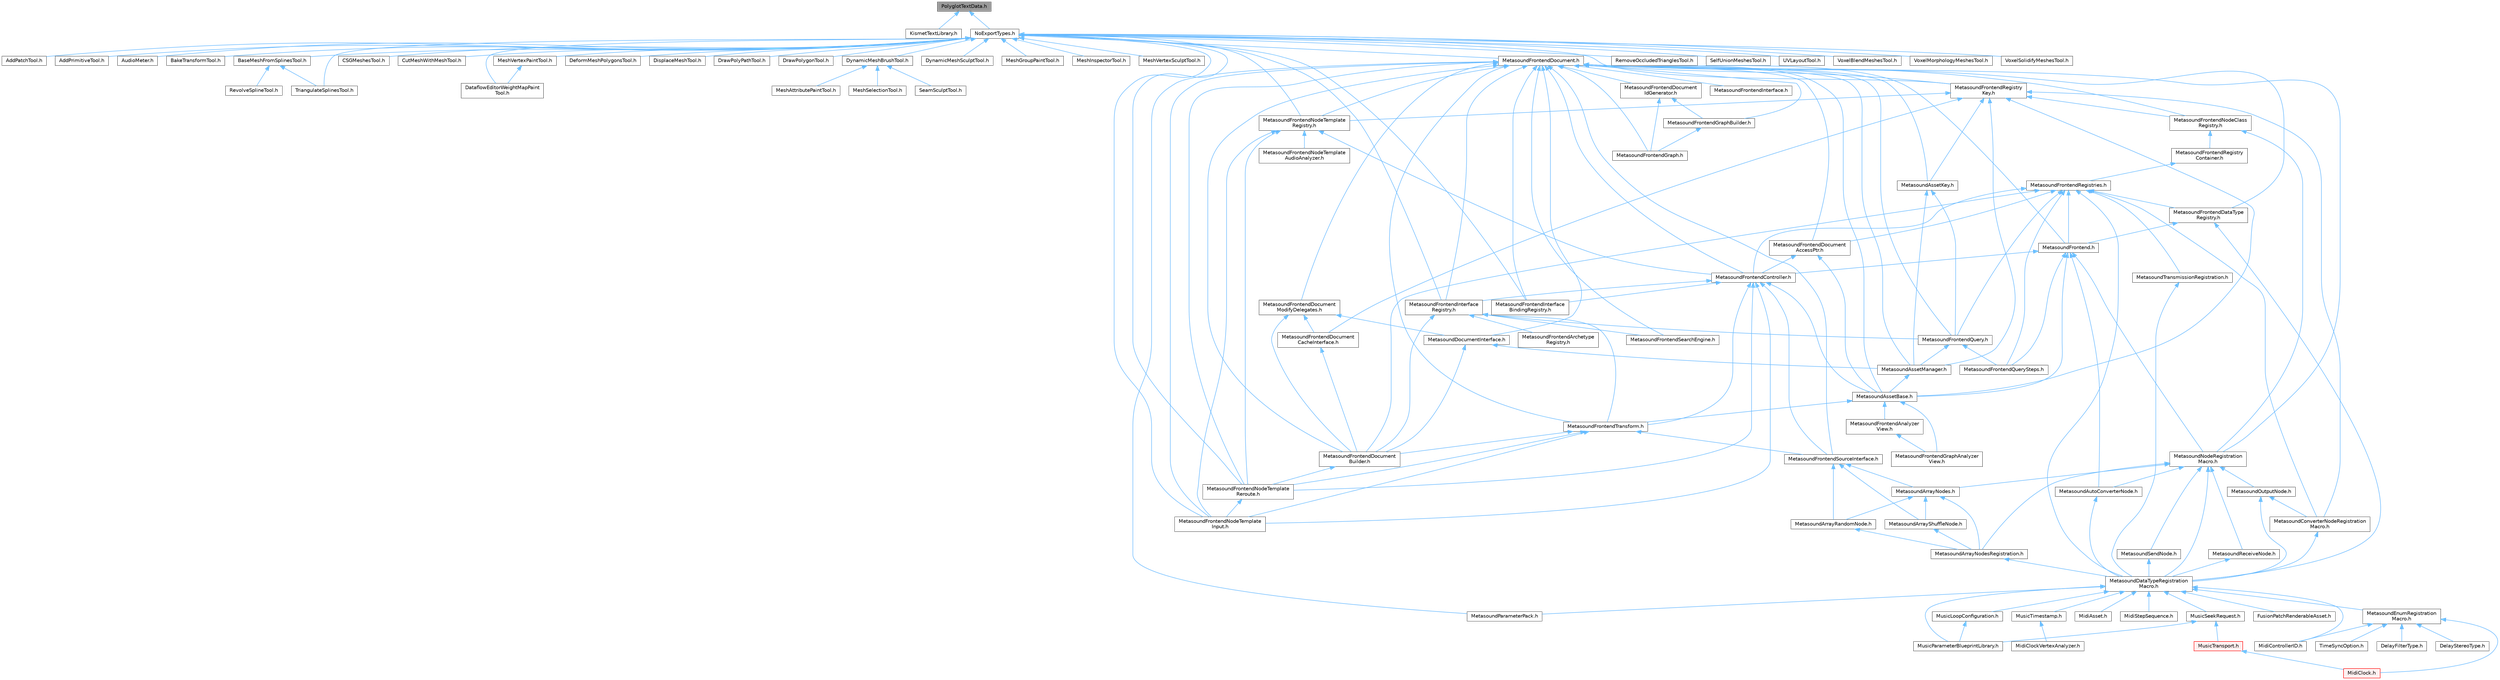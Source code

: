 digraph "PolyglotTextData.h"
{
 // INTERACTIVE_SVG=YES
 // LATEX_PDF_SIZE
  bgcolor="transparent";
  edge [fontname=Helvetica,fontsize=10,labelfontname=Helvetica,labelfontsize=10];
  node [fontname=Helvetica,fontsize=10,shape=box,height=0.2,width=0.4];
  Node1 [id="Node000001",label="PolyglotTextData.h",height=0.2,width=0.4,color="gray40", fillcolor="grey60", style="filled", fontcolor="black",tooltip=" "];
  Node1 -> Node2 [id="edge1_Node000001_Node000002",dir="back",color="steelblue1",style="solid",tooltip=" "];
  Node2 [id="Node000002",label="KismetTextLibrary.h",height=0.2,width=0.4,color="grey40", fillcolor="white", style="filled",URL="$d8/d68/KismetTextLibrary_8h.html",tooltip=" "];
  Node1 -> Node3 [id="edge2_Node000001_Node000003",dir="back",color="steelblue1",style="solid",tooltip=" "];
  Node3 [id="Node000003",label="NoExportTypes.h",height=0.2,width=0.4,color="grey40", fillcolor="white", style="filled",URL="$d3/d21/NoExportTypes_8h.html",tooltip=" "];
  Node3 -> Node4 [id="edge3_Node000003_Node000004",dir="back",color="steelblue1",style="solid",tooltip=" "];
  Node4 [id="Node000004",label="AddPatchTool.h",height=0.2,width=0.4,color="grey40", fillcolor="white", style="filled",URL="$d5/deb/AddPatchTool_8h.html",tooltip=" "];
  Node3 -> Node5 [id="edge4_Node000003_Node000005",dir="back",color="steelblue1",style="solid",tooltip=" "];
  Node5 [id="Node000005",label="AddPrimitiveTool.h",height=0.2,width=0.4,color="grey40", fillcolor="white", style="filled",URL="$d5/dbf/AddPrimitiveTool_8h.html",tooltip=" "];
  Node3 -> Node6 [id="edge5_Node000003_Node000006",dir="back",color="steelblue1",style="solid",tooltip=" "];
  Node6 [id="Node000006",label="AudioMeter.h",height=0.2,width=0.4,color="grey40", fillcolor="white", style="filled",URL="$de/db0/AudioMeter_8h.html",tooltip=" "];
  Node3 -> Node7 [id="edge6_Node000003_Node000007",dir="back",color="steelblue1",style="solid",tooltip=" "];
  Node7 [id="Node000007",label="BakeTransformTool.h",height=0.2,width=0.4,color="grey40", fillcolor="white", style="filled",URL="$dc/d39/BakeTransformTool_8h.html",tooltip=" "];
  Node3 -> Node8 [id="edge7_Node000003_Node000008",dir="back",color="steelblue1",style="solid",tooltip=" "];
  Node8 [id="Node000008",label="BaseMeshFromSplinesTool.h",height=0.2,width=0.4,color="grey40", fillcolor="white", style="filled",URL="$da/d31/BaseMeshFromSplinesTool_8h.html",tooltip=" "];
  Node8 -> Node9 [id="edge8_Node000008_Node000009",dir="back",color="steelblue1",style="solid",tooltip=" "];
  Node9 [id="Node000009",label="RevolveSplineTool.h",height=0.2,width=0.4,color="grey40", fillcolor="white", style="filled",URL="$d3/d36/RevolveSplineTool_8h.html",tooltip=" "];
  Node8 -> Node10 [id="edge9_Node000008_Node000010",dir="back",color="steelblue1",style="solid",tooltip=" "];
  Node10 [id="Node000010",label="TriangulateSplinesTool.h",height=0.2,width=0.4,color="grey40", fillcolor="white", style="filled",URL="$d9/de6/TriangulateSplinesTool_8h.html",tooltip=" "];
  Node3 -> Node11 [id="edge10_Node000003_Node000011",dir="back",color="steelblue1",style="solid",tooltip=" "];
  Node11 [id="Node000011",label="CSGMeshesTool.h",height=0.2,width=0.4,color="grey40", fillcolor="white", style="filled",URL="$db/dd1/CSGMeshesTool_8h.html",tooltip=" "];
  Node3 -> Node12 [id="edge11_Node000003_Node000012",dir="back",color="steelblue1",style="solid",tooltip=" "];
  Node12 [id="Node000012",label="CutMeshWithMeshTool.h",height=0.2,width=0.4,color="grey40", fillcolor="white", style="filled",URL="$d2/d2c/CutMeshWithMeshTool_8h.html",tooltip=" "];
  Node3 -> Node13 [id="edge12_Node000003_Node000013",dir="back",color="steelblue1",style="solid",tooltip=" "];
  Node13 [id="Node000013",label="DataflowEditorWeightMapPaint\lTool.h",height=0.2,width=0.4,color="grey40", fillcolor="white", style="filled",URL="$db/d46/DataflowEditorWeightMapPaintTool_8h.html",tooltip=" "];
  Node3 -> Node14 [id="edge13_Node000003_Node000014",dir="back",color="steelblue1",style="solid",tooltip=" "];
  Node14 [id="Node000014",label="DeformMeshPolygonsTool.h",height=0.2,width=0.4,color="grey40", fillcolor="white", style="filled",URL="$db/d72/DeformMeshPolygonsTool_8h.html",tooltip=" "];
  Node3 -> Node15 [id="edge14_Node000003_Node000015",dir="back",color="steelblue1",style="solid",tooltip=" "];
  Node15 [id="Node000015",label="DisplaceMeshTool.h",height=0.2,width=0.4,color="grey40", fillcolor="white", style="filled",URL="$da/d28/DisplaceMeshTool_8h.html",tooltip=" "];
  Node3 -> Node16 [id="edge15_Node000003_Node000016",dir="back",color="steelblue1",style="solid",tooltip=" "];
  Node16 [id="Node000016",label="DrawPolyPathTool.h",height=0.2,width=0.4,color="grey40", fillcolor="white", style="filled",URL="$dc/d3e/DrawPolyPathTool_8h.html",tooltip=" "];
  Node3 -> Node17 [id="edge16_Node000003_Node000017",dir="back",color="steelblue1",style="solid",tooltip=" "];
  Node17 [id="Node000017",label="DrawPolygonTool.h",height=0.2,width=0.4,color="grey40", fillcolor="white", style="filled",URL="$d0/d15/DrawPolygonTool_8h.html",tooltip=" "];
  Node3 -> Node18 [id="edge17_Node000003_Node000018",dir="back",color="steelblue1",style="solid",tooltip=" "];
  Node18 [id="Node000018",label="DynamicMeshBrushTool.h",height=0.2,width=0.4,color="grey40", fillcolor="white", style="filled",URL="$da/d04/DynamicMeshBrushTool_8h.html",tooltip=" "];
  Node18 -> Node19 [id="edge18_Node000018_Node000019",dir="back",color="steelblue1",style="solid",tooltip=" "];
  Node19 [id="Node000019",label="MeshAttributePaintTool.h",height=0.2,width=0.4,color="grey40", fillcolor="white", style="filled",URL="$d3/d29/MeshAttributePaintTool_8h.html",tooltip=" "];
  Node18 -> Node20 [id="edge19_Node000018_Node000020",dir="back",color="steelblue1",style="solid",tooltip=" "];
  Node20 [id="Node000020",label="MeshSelectionTool.h",height=0.2,width=0.4,color="grey40", fillcolor="white", style="filled",URL="$d8/d80/MeshSelectionTool_8h.html",tooltip=" "];
  Node18 -> Node21 [id="edge20_Node000018_Node000021",dir="back",color="steelblue1",style="solid",tooltip=" "];
  Node21 [id="Node000021",label="SeamSculptTool.h",height=0.2,width=0.4,color="grey40", fillcolor="white", style="filled",URL="$d1/d31/SeamSculptTool_8h.html",tooltip=" "];
  Node3 -> Node22 [id="edge21_Node000003_Node000022",dir="back",color="steelblue1",style="solid",tooltip=" "];
  Node22 [id="Node000022",label="DynamicMeshSculptTool.h",height=0.2,width=0.4,color="grey40", fillcolor="white", style="filled",URL="$d6/d16/DynamicMeshSculptTool_8h.html",tooltip=" "];
  Node3 -> Node23 [id="edge22_Node000003_Node000023",dir="back",color="steelblue1",style="solid",tooltip=" "];
  Node23 [id="Node000023",label="MeshGroupPaintTool.h",height=0.2,width=0.4,color="grey40", fillcolor="white", style="filled",URL="$dd/d04/MeshGroupPaintTool_8h.html",tooltip=" "];
  Node3 -> Node24 [id="edge23_Node000003_Node000024",dir="back",color="steelblue1",style="solid",tooltip=" "];
  Node24 [id="Node000024",label="MeshInspectorTool.h",height=0.2,width=0.4,color="grey40", fillcolor="white", style="filled",URL="$de/da1/MeshInspectorTool_8h.html",tooltip=" "];
  Node3 -> Node25 [id="edge24_Node000003_Node000025",dir="back",color="steelblue1",style="solid",tooltip=" "];
  Node25 [id="Node000025",label="MeshVertexPaintTool.h",height=0.2,width=0.4,color="grey40", fillcolor="white", style="filled",URL="$db/d74/MeshVertexPaintTool_8h.html",tooltip=" "];
  Node25 -> Node13 [id="edge25_Node000025_Node000013",dir="back",color="steelblue1",style="solid",tooltip=" "];
  Node3 -> Node26 [id="edge26_Node000003_Node000026",dir="back",color="steelblue1",style="solid",tooltip=" "];
  Node26 [id="Node000026",label="MeshVertexSculptTool.h",height=0.2,width=0.4,color="grey40", fillcolor="white", style="filled",URL="$dc/da6/MeshVertexSculptTool_8h.html",tooltip=" "];
  Node3 -> Node27 [id="edge27_Node000003_Node000027",dir="back",color="steelblue1",style="solid",tooltip=" "];
  Node27 [id="Node000027",label="MetasoundFrontendDocument.h",height=0.2,width=0.4,color="grey40", fillcolor="white", style="filled",URL="$d2/de7/MetasoundFrontendDocument_8h.html",tooltip=" "];
  Node27 -> Node28 [id="edge28_Node000027_Node000028",dir="back",color="steelblue1",style="solid",tooltip=" "];
  Node28 [id="Node000028",label="MetasoundAssetBase.h",height=0.2,width=0.4,color="grey40", fillcolor="white", style="filled",URL="$d5/d81/MetasoundAssetBase_8h.html",tooltip=" "];
  Node28 -> Node29 [id="edge29_Node000028_Node000029",dir="back",color="steelblue1",style="solid",tooltip=" "];
  Node29 [id="Node000029",label="MetasoundFrontendAnalyzer\lView.h",height=0.2,width=0.4,color="grey40", fillcolor="white", style="filled",URL="$d0/d5e/MetasoundFrontendAnalyzerView_8h.html",tooltip=" "];
  Node29 -> Node30 [id="edge30_Node000029_Node000030",dir="back",color="steelblue1",style="solid",tooltip=" "];
  Node30 [id="Node000030",label="MetasoundFrontendGraphAnalyzer\lView.h",height=0.2,width=0.4,color="grey40", fillcolor="white", style="filled",URL="$d6/dd1/MetasoundFrontendGraphAnalyzerView_8h.html",tooltip=" "];
  Node28 -> Node30 [id="edge31_Node000028_Node000030",dir="back",color="steelblue1",style="solid",tooltip=" "];
  Node28 -> Node31 [id="edge32_Node000028_Node000031",dir="back",color="steelblue1",style="solid",tooltip=" "];
  Node31 [id="Node000031",label="MetasoundFrontendTransform.h",height=0.2,width=0.4,color="grey40", fillcolor="white", style="filled",URL="$dc/d48/MetasoundFrontendTransform_8h.html",tooltip=" "];
  Node31 -> Node32 [id="edge33_Node000031_Node000032",dir="back",color="steelblue1",style="solid",tooltip=" "];
  Node32 [id="Node000032",label="MetasoundFrontendDocument\lBuilder.h",height=0.2,width=0.4,color="grey40", fillcolor="white", style="filled",URL="$da/dfa/MetasoundFrontendDocumentBuilder_8h.html",tooltip=" "];
  Node32 -> Node33 [id="edge34_Node000032_Node000033",dir="back",color="steelblue1",style="solid",tooltip=" "];
  Node33 [id="Node000033",label="MetasoundFrontendNodeTemplate\lReroute.h",height=0.2,width=0.4,color="grey40", fillcolor="white", style="filled",URL="$d7/d33/MetasoundFrontendNodeTemplateReroute_8h.html",tooltip=" "];
  Node33 -> Node34 [id="edge35_Node000033_Node000034",dir="back",color="steelblue1",style="solid",tooltip=" "];
  Node34 [id="Node000034",label="MetasoundFrontendNodeTemplate\lInput.h",height=0.2,width=0.4,color="grey40", fillcolor="white", style="filled",URL="$d6/d69/MetasoundFrontendNodeTemplateInput_8h.html",tooltip=" "];
  Node31 -> Node34 [id="edge36_Node000031_Node000034",dir="back",color="steelblue1",style="solid",tooltip=" "];
  Node31 -> Node33 [id="edge37_Node000031_Node000033",dir="back",color="steelblue1",style="solid",tooltip=" "];
  Node31 -> Node35 [id="edge38_Node000031_Node000035",dir="back",color="steelblue1",style="solid",tooltip=" "];
  Node35 [id="Node000035",label="MetasoundFrontendSourceInterface.h",height=0.2,width=0.4,color="grey40", fillcolor="white", style="filled",URL="$de/db5/MetasoundFrontendSourceInterface_8h.html",tooltip=" "];
  Node35 -> Node36 [id="edge39_Node000035_Node000036",dir="back",color="steelblue1",style="solid",tooltip=" "];
  Node36 [id="Node000036",label="MetasoundArrayNodes.h",height=0.2,width=0.4,color="grey40", fillcolor="white", style="filled",URL="$de/d05/MetasoundArrayNodes_8h.html",tooltip=" "];
  Node36 -> Node37 [id="edge40_Node000036_Node000037",dir="back",color="steelblue1",style="solid",tooltip=" "];
  Node37 [id="Node000037",label="MetasoundArrayNodesRegistration.h",height=0.2,width=0.4,color="grey40", fillcolor="white", style="filled",URL="$d2/d35/MetasoundArrayNodesRegistration_8h.html",tooltip=" "];
  Node37 -> Node38 [id="edge41_Node000037_Node000038",dir="back",color="steelblue1",style="solid",tooltip=" "];
  Node38 [id="Node000038",label="MetasoundDataTypeRegistration\lMacro.h",height=0.2,width=0.4,color="grey40", fillcolor="white", style="filled",URL="$d1/d2b/MetasoundDataTypeRegistrationMacro_8h.html",tooltip=" "];
  Node38 -> Node39 [id="edge42_Node000038_Node000039",dir="back",color="steelblue1",style="solid",tooltip=" "];
  Node39 [id="Node000039",label="FusionPatchRenderableAsset.h",height=0.2,width=0.4,color="grey40", fillcolor="white", style="filled",URL="$d0/dd5/FusionPatchRenderableAsset_8h.html",tooltip=" "];
  Node38 -> Node40 [id="edge43_Node000038_Node000040",dir="back",color="steelblue1",style="solid",tooltip=" "];
  Node40 [id="Node000040",label="MetasoundEnumRegistration\lMacro.h",height=0.2,width=0.4,color="grey40", fillcolor="white", style="filled",URL="$dd/da6/MetasoundEnumRegistrationMacro_8h.html",tooltip=" "];
  Node40 -> Node41 [id="edge44_Node000040_Node000041",dir="back",color="steelblue1",style="solid",tooltip=" "];
  Node41 [id="Node000041",label="DelayFilterType.h",height=0.2,width=0.4,color="grey40", fillcolor="white", style="filled",URL="$da/d13/DelayFilterType_8h.html",tooltip=" "];
  Node40 -> Node42 [id="edge45_Node000040_Node000042",dir="back",color="steelblue1",style="solid",tooltip=" "];
  Node42 [id="Node000042",label="DelayStereoType.h",height=0.2,width=0.4,color="grey40", fillcolor="white", style="filled",URL="$d4/db3/DelayStereoType_8h.html",tooltip=" "];
  Node40 -> Node43 [id="edge46_Node000040_Node000043",dir="back",color="steelblue1",style="solid",tooltip=" "];
  Node43 [id="Node000043",label="MidiClock.h",height=0.2,width=0.4,color="red", fillcolor="#FFF0F0", style="filled",URL="$df/d88/MidiClock_8h.html",tooltip=" "];
  Node40 -> Node52 [id="edge47_Node000040_Node000052",dir="back",color="steelblue1",style="solid",tooltip=" "];
  Node52 [id="Node000052",label="MidiControllerID.h",height=0.2,width=0.4,color="grey40", fillcolor="white", style="filled",URL="$d0/d53/MidiControllerID_8h.html",tooltip=" "];
  Node40 -> Node53 [id="edge48_Node000040_Node000053",dir="back",color="steelblue1",style="solid",tooltip=" "];
  Node53 [id="Node000053",label="TimeSyncOption.h",height=0.2,width=0.4,color="grey40", fillcolor="white", style="filled",URL="$d4/dc5/HarmonixMetasound_2Public_2HarmonixMetasound_2DataTypes_2TimeSyncOption_8h.html",tooltip=" "];
  Node38 -> Node54 [id="edge49_Node000038_Node000054",dir="back",color="steelblue1",style="solid",tooltip=" "];
  Node54 [id="Node000054",label="MetasoundParameterPack.h",height=0.2,width=0.4,color="grey40", fillcolor="white", style="filled",URL="$d8/d84/MetasoundParameterPack_8h.html",tooltip=" "];
  Node38 -> Node55 [id="edge50_Node000038_Node000055",dir="back",color="steelblue1",style="solid",tooltip=" "];
  Node55 [id="Node000055",label="MidiAsset.h",height=0.2,width=0.4,color="grey40", fillcolor="white", style="filled",URL="$da/d6b/MidiAsset_8h.html",tooltip=" "];
  Node38 -> Node52 [id="edge51_Node000038_Node000052",dir="back",color="steelblue1",style="solid",tooltip=" "];
  Node38 -> Node56 [id="edge52_Node000038_Node000056",dir="back",color="steelblue1",style="solid",tooltip=" "];
  Node56 [id="Node000056",label="MidiStepSequence.h",height=0.2,width=0.4,color="grey40", fillcolor="white", style="filled",URL="$de/dbc/MidiStepSequence_8h.html",tooltip=" "];
  Node38 -> Node57 [id="edge53_Node000038_Node000057",dir="back",color="steelblue1",style="solid",tooltip=" "];
  Node57 [id="Node000057",label="MusicLoopConfiguration.h",height=0.2,width=0.4,color="grey40", fillcolor="white", style="filled",URL="$de/d33/MusicLoopConfiguration_8h.html",tooltip=" "];
  Node57 -> Node58 [id="edge54_Node000057_Node000058",dir="back",color="steelblue1",style="solid",tooltip=" "];
  Node58 [id="Node000058",label="MusicParameterBlueprintLibrary.h",height=0.2,width=0.4,color="grey40", fillcolor="white", style="filled",URL="$d0/d2e/MusicParameterBlueprintLibrary_8h.html",tooltip=" "];
  Node38 -> Node58 [id="edge55_Node000038_Node000058",dir="back",color="steelblue1",style="solid",tooltip=" "];
  Node38 -> Node59 [id="edge56_Node000038_Node000059",dir="back",color="steelblue1",style="solid",tooltip=" "];
  Node59 [id="Node000059",label="MusicSeekRequest.h",height=0.2,width=0.4,color="grey40", fillcolor="white", style="filled",URL="$d0/d38/MusicSeekRequest_8h.html",tooltip=" "];
  Node59 -> Node58 [id="edge57_Node000059_Node000058",dir="back",color="steelblue1",style="solid",tooltip=" "];
  Node59 -> Node60 [id="edge58_Node000059_Node000060",dir="back",color="steelblue1",style="solid",tooltip=" "];
  Node60 [id="Node000060",label="MusicTransport.h",height=0.2,width=0.4,color="red", fillcolor="#FFF0F0", style="filled",URL="$d2/d3d/MusicTransport_8h.html",tooltip=" "];
  Node60 -> Node43 [id="edge59_Node000060_Node000043",dir="back",color="steelblue1",style="solid",tooltip=" "];
  Node38 -> Node66 [id="edge60_Node000038_Node000066",dir="back",color="steelblue1",style="solid",tooltip=" "];
  Node66 [id="Node000066",label="MusicTimestamp.h",height=0.2,width=0.4,color="grey40", fillcolor="white", style="filled",URL="$dc/d8f/MusicTimestamp_8h.html",tooltip=" "];
  Node66 -> Node67 [id="edge61_Node000066_Node000067",dir="back",color="steelblue1",style="solid",tooltip=" "];
  Node67 [id="Node000067",label="MidiClockVertexAnalyzer.h",height=0.2,width=0.4,color="grey40", fillcolor="white", style="filled",URL="$d5/dfa/MidiClockVertexAnalyzer_8h.html",tooltip=" "];
  Node36 -> Node68 [id="edge62_Node000036_Node000068",dir="back",color="steelblue1",style="solid",tooltip=" "];
  Node68 [id="Node000068",label="MetasoundArrayRandomNode.h",height=0.2,width=0.4,color="grey40", fillcolor="white", style="filled",URL="$d3/d94/MetasoundArrayRandomNode_8h.html",tooltip=" "];
  Node68 -> Node37 [id="edge63_Node000068_Node000037",dir="back",color="steelblue1",style="solid",tooltip=" "];
  Node36 -> Node69 [id="edge64_Node000036_Node000069",dir="back",color="steelblue1",style="solid",tooltip=" "];
  Node69 [id="Node000069",label="MetasoundArrayShuffleNode.h",height=0.2,width=0.4,color="grey40", fillcolor="white", style="filled",URL="$db/dcb/MetasoundArrayShuffleNode_8h.html",tooltip=" "];
  Node69 -> Node37 [id="edge65_Node000069_Node000037",dir="back",color="steelblue1",style="solid",tooltip=" "];
  Node35 -> Node68 [id="edge66_Node000035_Node000068",dir="back",color="steelblue1",style="solid",tooltip=" "];
  Node35 -> Node69 [id="edge67_Node000035_Node000069",dir="back",color="steelblue1",style="solid",tooltip=" "];
  Node27 -> Node70 [id="edge68_Node000027_Node000070",dir="back",color="steelblue1",style="solid",tooltip=" "];
  Node70 [id="Node000070",label="MetasoundAssetKey.h",height=0.2,width=0.4,color="grey40", fillcolor="white", style="filled",URL="$d9/d63/MetasoundAssetKey_8h.html",tooltip=" "];
  Node70 -> Node71 [id="edge69_Node000070_Node000071",dir="back",color="steelblue1",style="solid",tooltip=" "];
  Node71 [id="Node000071",label="MetasoundAssetManager.h",height=0.2,width=0.4,color="grey40", fillcolor="white", style="filled",URL="$dd/da3/MetasoundAssetManager_8h.html",tooltip=" "];
  Node71 -> Node28 [id="edge70_Node000071_Node000028",dir="back",color="steelblue1",style="solid",tooltip=" "];
  Node70 -> Node72 [id="edge71_Node000070_Node000072",dir="back",color="steelblue1",style="solid",tooltip=" "];
  Node72 [id="Node000072",label="MetasoundFrontendQuery.h",height=0.2,width=0.4,color="grey40", fillcolor="white", style="filled",URL="$d6/dba/MetasoundFrontendQuery_8h.html",tooltip=" "];
  Node72 -> Node71 [id="edge72_Node000072_Node000071",dir="back",color="steelblue1",style="solid",tooltip=" "];
  Node72 -> Node73 [id="edge73_Node000072_Node000073",dir="back",color="steelblue1",style="solid",tooltip=" "];
  Node73 [id="Node000073",label="MetasoundFrontendQuerySteps.h",height=0.2,width=0.4,color="grey40", fillcolor="white", style="filled",URL="$d1/d63/MetasoundFrontendQuerySteps_8h.html",tooltip=" "];
  Node27 -> Node71 [id="edge74_Node000027_Node000071",dir="back",color="steelblue1",style="solid",tooltip=" "];
  Node27 -> Node74 [id="edge75_Node000027_Node000074",dir="back",color="steelblue1",style="solid",tooltip=" "];
  Node74 [id="Node000074",label="MetasoundDocumentInterface.h",height=0.2,width=0.4,color="grey40", fillcolor="white", style="filled",URL="$dd/dfb/MetasoundDocumentInterface_8h.html",tooltip=" "];
  Node74 -> Node71 [id="edge76_Node000074_Node000071",dir="back",color="steelblue1",style="solid",tooltip=" "];
  Node74 -> Node32 [id="edge77_Node000074_Node000032",dir="back",color="steelblue1",style="solid",tooltip=" "];
  Node27 -> Node75 [id="edge78_Node000027_Node000075",dir="back",color="steelblue1",style="solid",tooltip=" "];
  Node75 [id="Node000075",label="MetasoundFrontend.h",height=0.2,width=0.4,color="grey40", fillcolor="white", style="filled",URL="$d4/d31/MetasoundFrontend_8h.html",tooltip=" "];
  Node75 -> Node28 [id="edge79_Node000075_Node000028",dir="back",color="steelblue1",style="solid",tooltip=" "];
  Node75 -> Node76 [id="edge80_Node000075_Node000076",dir="back",color="steelblue1",style="solid",tooltip=" "];
  Node76 [id="Node000076",label="MetasoundAutoConverterNode.h",height=0.2,width=0.4,color="grey40", fillcolor="white", style="filled",URL="$de/d7e/MetasoundAutoConverterNode_8h.html",tooltip=" "];
  Node76 -> Node38 [id="edge81_Node000076_Node000038",dir="back",color="steelblue1",style="solid",tooltip=" "];
  Node75 -> Node77 [id="edge82_Node000075_Node000077",dir="back",color="steelblue1",style="solid",tooltip=" "];
  Node77 [id="Node000077",label="MetasoundFrontendController.h",height=0.2,width=0.4,color="grey40", fillcolor="white", style="filled",URL="$d0/d64/MetasoundFrontendController_8h.html",tooltip=" "];
  Node77 -> Node28 [id="edge83_Node000077_Node000028",dir="back",color="steelblue1",style="solid",tooltip=" "];
  Node77 -> Node78 [id="edge84_Node000077_Node000078",dir="back",color="steelblue1",style="solid",tooltip=" "];
  Node78 [id="Node000078",label="MetasoundFrontendInterface\lBindingRegistry.h",height=0.2,width=0.4,color="grey40", fillcolor="white", style="filled",URL="$da/de4/MetasoundFrontendInterfaceBindingRegistry_8h.html",tooltip=" "];
  Node77 -> Node79 [id="edge85_Node000077_Node000079",dir="back",color="steelblue1",style="solid",tooltip=" "];
  Node79 [id="Node000079",label="MetasoundFrontendInterface\lRegistry.h",height=0.2,width=0.4,color="grey40", fillcolor="white", style="filled",URL="$d7/d91/MetasoundFrontendInterfaceRegistry_8h.html",tooltip=" "];
  Node79 -> Node80 [id="edge86_Node000079_Node000080",dir="back",color="steelblue1",style="solid",tooltip=" "];
  Node80 [id="Node000080",label="MetasoundFrontendArchetype\lRegistry.h",height=0.2,width=0.4,color="grey40", fillcolor="white", style="filled",URL="$db/d0e/MetasoundFrontendArchetypeRegistry_8h.html",tooltip=" "];
  Node79 -> Node32 [id="edge87_Node000079_Node000032",dir="back",color="steelblue1",style="solid",tooltip=" "];
  Node79 -> Node72 [id="edge88_Node000079_Node000072",dir="back",color="steelblue1",style="solid",tooltip=" "];
  Node79 -> Node81 [id="edge89_Node000079_Node000081",dir="back",color="steelblue1",style="solid",tooltip=" "];
  Node81 [id="Node000081",label="MetasoundFrontendSearchEngine.h",height=0.2,width=0.4,color="grey40", fillcolor="white", style="filled",URL="$d3/de8/MetasoundFrontendSearchEngine_8h.html",tooltip=" "];
  Node79 -> Node31 [id="edge90_Node000079_Node000031",dir="back",color="steelblue1",style="solid",tooltip=" "];
  Node77 -> Node34 [id="edge91_Node000077_Node000034",dir="back",color="steelblue1",style="solid",tooltip=" "];
  Node77 -> Node33 [id="edge92_Node000077_Node000033",dir="back",color="steelblue1",style="solid",tooltip=" "];
  Node77 -> Node35 [id="edge93_Node000077_Node000035",dir="back",color="steelblue1",style="solid",tooltip=" "];
  Node77 -> Node31 [id="edge94_Node000077_Node000031",dir="back",color="steelblue1",style="solid",tooltip=" "];
  Node75 -> Node73 [id="edge95_Node000075_Node000073",dir="back",color="steelblue1",style="solid",tooltip=" "];
  Node75 -> Node82 [id="edge96_Node000075_Node000082",dir="back",color="steelblue1",style="solid",tooltip=" "];
  Node82 [id="Node000082",label="MetasoundNodeRegistration\lMacro.h",height=0.2,width=0.4,color="grey40", fillcolor="white", style="filled",URL="$d3/d0b/MetasoundNodeRegistrationMacro_8h.html",tooltip=" "];
  Node82 -> Node36 [id="edge97_Node000082_Node000036",dir="back",color="steelblue1",style="solid",tooltip=" "];
  Node82 -> Node37 [id="edge98_Node000082_Node000037",dir="back",color="steelblue1",style="solid",tooltip=" "];
  Node82 -> Node76 [id="edge99_Node000082_Node000076",dir="back",color="steelblue1",style="solid",tooltip=" "];
  Node82 -> Node38 [id="edge100_Node000082_Node000038",dir="back",color="steelblue1",style="solid",tooltip=" "];
  Node82 -> Node83 [id="edge101_Node000082_Node000083",dir="back",color="steelblue1",style="solid",tooltip=" "];
  Node83 [id="Node000083",label="MetasoundOutputNode.h",height=0.2,width=0.4,color="grey40", fillcolor="white", style="filled",URL="$d5/d06/MetasoundOutputNode_8h.html",tooltip=" "];
  Node83 -> Node84 [id="edge102_Node000083_Node000084",dir="back",color="steelblue1",style="solid",tooltip=" "];
  Node84 [id="Node000084",label="MetasoundConverterNodeRegistration\lMacro.h",height=0.2,width=0.4,color="grey40", fillcolor="white", style="filled",URL="$d1/de5/MetasoundConverterNodeRegistrationMacro_8h.html",tooltip=" "];
  Node84 -> Node38 [id="edge103_Node000084_Node000038",dir="back",color="steelblue1",style="solid",tooltip=" "];
  Node83 -> Node38 [id="edge104_Node000083_Node000038",dir="back",color="steelblue1",style="solid",tooltip=" "];
  Node82 -> Node85 [id="edge105_Node000082_Node000085",dir="back",color="steelblue1",style="solid",tooltip=" "];
  Node85 [id="Node000085",label="MetasoundReceiveNode.h",height=0.2,width=0.4,color="grey40", fillcolor="white", style="filled",URL="$d3/d08/MetasoundReceiveNode_8h.html",tooltip=" "];
  Node85 -> Node38 [id="edge106_Node000085_Node000038",dir="back",color="steelblue1",style="solid",tooltip=" "];
  Node82 -> Node86 [id="edge107_Node000082_Node000086",dir="back",color="steelblue1",style="solid",tooltip=" "];
  Node86 [id="Node000086",label="MetasoundSendNode.h",height=0.2,width=0.4,color="grey40", fillcolor="white", style="filled",URL="$dc/dca/MetasoundSendNode_8h.html",tooltip=" "];
  Node86 -> Node38 [id="edge108_Node000086_Node000038",dir="back",color="steelblue1",style="solid",tooltip=" "];
  Node27 -> Node77 [id="edge109_Node000027_Node000077",dir="back",color="steelblue1",style="solid",tooltip=" "];
  Node27 -> Node87 [id="edge110_Node000027_Node000087",dir="back",color="steelblue1",style="solid",tooltip=" "];
  Node87 [id="Node000087",label="MetasoundFrontendDataType\lRegistry.h",height=0.2,width=0.4,color="grey40", fillcolor="white", style="filled",URL="$d3/d48/MetasoundFrontendDataTypeRegistry_8h.html",tooltip=" "];
  Node87 -> Node38 [id="edge111_Node000087_Node000038",dir="back",color="steelblue1",style="solid",tooltip=" "];
  Node87 -> Node75 [id="edge112_Node000087_Node000075",dir="back",color="steelblue1",style="solid",tooltip=" "];
  Node27 -> Node88 [id="edge113_Node000027_Node000088",dir="back",color="steelblue1",style="solid",tooltip=" "];
  Node88 [id="Node000088",label="MetasoundFrontendDocument\lAccessPtr.h",height=0.2,width=0.4,color="grey40", fillcolor="white", style="filled",URL="$d6/daa/MetasoundFrontendDocumentAccessPtr_8h.html",tooltip=" "];
  Node88 -> Node28 [id="edge114_Node000088_Node000028",dir="back",color="steelblue1",style="solid",tooltip=" "];
  Node88 -> Node77 [id="edge115_Node000088_Node000077",dir="back",color="steelblue1",style="solid",tooltip=" "];
  Node27 -> Node32 [id="edge116_Node000027_Node000032",dir="back",color="steelblue1",style="solid",tooltip=" "];
  Node27 -> Node89 [id="edge117_Node000027_Node000089",dir="back",color="steelblue1",style="solid",tooltip=" "];
  Node89 [id="Node000089",label="MetasoundFrontendDocument\lIdGenerator.h",height=0.2,width=0.4,color="grey40", fillcolor="white", style="filled",URL="$dc/d7e/MetasoundFrontendDocumentIdGenerator_8h.html",tooltip=" "];
  Node89 -> Node90 [id="edge118_Node000089_Node000090",dir="back",color="steelblue1",style="solid",tooltip=" "];
  Node90 [id="Node000090",label="MetasoundFrontendGraph.h",height=0.2,width=0.4,color="grey40", fillcolor="white", style="filled",URL="$db/d4b/MetasoundFrontendGraph_8h.html",tooltip=" "];
  Node89 -> Node91 [id="edge119_Node000089_Node000091",dir="back",color="steelblue1",style="solid",tooltip=" "];
  Node91 [id="Node000091",label="MetasoundFrontendGraphBuilder.h",height=0.2,width=0.4,color="grey40", fillcolor="white", style="filled",URL="$d4/d98/MetasoundFrontendGraphBuilder_8h.html",tooltip=" "];
  Node91 -> Node90 [id="edge120_Node000091_Node000090",dir="back",color="steelblue1",style="solid",tooltip=" "];
  Node27 -> Node92 [id="edge121_Node000027_Node000092",dir="back",color="steelblue1",style="solid",tooltip=" "];
  Node92 [id="Node000092",label="MetasoundFrontendDocument\lModifyDelegates.h",height=0.2,width=0.4,color="grey40", fillcolor="white", style="filled",URL="$d8/dfc/MetasoundFrontendDocumentModifyDelegates_8h.html",tooltip=" "];
  Node92 -> Node74 [id="edge122_Node000092_Node000074",dir="back",color="steelblue1",style="solid",tooltip=" "];
  Node92 -> Node32 [id="edge123_Node000092_Node000032",dir="back",color="steelblue1",style="solid",tooltip=" "];
  Node92 -> Node93 [id="edge124_Node000092_Node000093",dir="back",color="steelblue1",style="solid",tooltip=" "];
  Node93 [id="Node000093",label="MetasoundFrontendDocument\lCacheInterface.h",height=0.2,width=0.4,color="grey40", fillcolor="white", style="filled",URL="$d9/d74/MetasoundFrontendDocumentCacheInterface_8h.html",tooltip=" "];
  Node93 -> Node32 [id="edge125_Node000093_Node000032",dir="back",color="steelblue1",style="solid",tooltip=" "];
  Node27 -> Node90 [id="edge126_Node000027_Node000090",dir="back",color="steelblue1",style="solid",tooltip=" "];
  Node27 -> Node91 [id="edge127_Node000027_Node000091",dir="back",color="steelblue1",style="solid",tooltip=" "];
  Node27 -> Node94 [id="edge128_Node000027_Node000094",dir="back",color="steelblue1",style="solid",tooltip=" "];
  Node94 [id="Node000094",label="MetasoundFrontendInterface.h",height=0.2,width=0.4,color="grey40", fillcolor="white", style="filled",URL="$df/d45/MetasoundFrontendInterface_8h.html",tooltip=" "];
  Node27 -> Node78 [id="edge129_Node000027_Node000078",dir="back",color="steelblue1",style="solid",tooltip=" "];
  Node27 -> Node79 [id="edge130_Node000027_Node000079",dir="back",color="steelblue1",style="solid",tooltip=" "];
  Node27 -> Node95 [id="edge131_Node000027_Node000095",dir="back",color="steelblue1",style="solid",tooltip=" "];
  Node95 [id="Node000095",label="MetasoundFrontendNodeClass\lRegistry.h",height=0.2,width=0.4,color="grey40", fillcolor="white", style="filled",URL="$d3/d29/MetasoundFrontendNodeClassRegistry_8h.html",tooltip=" "];
  Node95 -> Node96 [id="edge132_Node000095_Node000096",dir="back",color="steelblue1",style="solid",tooltip=" "];
  Node96 [id="Node000096",label="MetasoundFrontendRegistry\lContainer.h",height=0.2,width=0.4,color="grey40", fillcolor="white", style="filled",URL="$dd/d2f/MetasoundFrontendRegistryContainer_8h.html",tooltip=" "];
  Node96 -> Node97 [id="edge133_Node000096_Node000097",dir="back",color="steelblue1",style="solid",tooltip=" "];
  Node97 [id="Node000097",label="MetasoundFrontendRegistries.h",height=0.2,width=0.4,color="grey40", fillcolor="white", style="filled",URL="$db/d02/MetasoundFrontendRegistries_8h.html",tooltip=" "];
  Node97 -> Node84 [id="edge134_Node000097_Node000084",dir="back",color="steelblue1",style="solid",tooltip=" "];
  Node97 -> Node38 [id="edge135_Node000097_Node000038",dir="back",color="steelblue1",style="solid",tooltip=" "];
  Node97 -> Node75 [id="edge136_Node000097_Node000075",dir="back",color="steelblue1",style="solid",tooltip=" "];
  Node97 -> Node77 [id="edge137_Node000097_Node000077",dir="back",color="steelblue1",style="solid",tooltip=" "];
  Node97 -> Node87 [id="edge138_Node000097_Node000087",dir="back",color="steelblue1",style="solid",tooltip=" "];
  Node97 -> Node88 [id="edge139_Node000097_Node000088",dir="back",color="steelblue1",style="solid",tooltip=" "];
  Node97 -> Node32 [id="edge140_Node000097_Node000032",dir="back",color="steelblue1",style="solid",tooltip=" "];
  Node97 -> Node72 [id="edge141_Node000097_Node000072",dir="back",color="steelblue1",style="solid",tooltip=" "];
  Node97 -> Node73 [id="edge142_Node000097_Node000073",dir="back",color="steelblue1",style="solid",tooltip=" "];
  Node97 -> Node98 [id="edge143_Node000097_Node000098",dir="back",color="steelblue1",style="solid",tooltip=" "];
  Node98 [id="Node000098",label="MetasoundTransmissionRegistration.h",height=0.2,width=0.4,color="grey40", fillcolor="white", style="filled",URL="$d8/da5/MetasoundTransmissionRegistration_8h.html",tooltip=" "];
  Node98 -> Node38 [id="edge144_Node000098_Node000038",dir="back",color="steelblue1",style="solid",tooltip=" "];
  Node95 -> Node82 [id="edge145_Node000095_Node000082",dir="back",color="steelblue1",style="solid",tooltip=" "];
  Node27 -> Node34 [id="edge146_Node000027_Node000034",dir="back",color="steelblue1",style="solid",tooltip=" "];
  Node27 -> Node99 [id="edge147_Node000027_Node000099",dir="back",color="steelblue1",style="solid",tooltip=" "];
  Node99 [id="Node000099",label="MetasoundFrontendNodeTemplate\lRegistry.h",height=0.2,width=0.4,color="grey40", fillcolor="white", style="filled",URL="$d8/da9/MetasoundFrontendNodeTemplateRegistry_8h.html",tooltip=" "];
  Node99 -> Node77 [id="edge148_Node000099_Node000077",dir="back",color="steelblue1",style="solid",tooltip=" "];
  Node99 -> Node100 [id="edge149_Node000099_Node000100",dir="back",color="steelblue1",style="solid",tooltip=" "];
  Node100 [id="Node000100",label="MetasoundFrontendNodeTemplate\lAudioAnalyzer.h",height=0.2,width=0.4,color="grey40", fillcolor="white", style="filled",URL="$d7/dea/MetasoundFrontendNodeTemplateAudioAnalyzer_8h.html",tooltip=" "];
  Node99 -> Node34 [id="edge150_Node000099_Node000034",dir="back",color="steelblue1",style="solid",tooltip=" "];
  Node99 -> Node33 [id="edge151_Node000099_Node000033",dir="back",color="steelblue1",style="solid",tooltip=" "];
  Node27 -> Node33 [id="edge152_Node000027_Node000033",dir="back",color="steelblue1",style="solid",tooltip=" "];
  Node27 -> Node72 [id="edge153_Node000027_Node000072",dir="back",color="steelblue1",style="solid",tooltip=" "];
  Node27 -> Node101 [id="edge154_Node000027_Node000101",dir="back",color="steelblue1",style="solid",tooltip=" "];
  Node101 [id="Node000101",label="MetasoundFrontendRegistry\lKey.h",height=0.2,width=0.4,color="grey40", fillcolor="white", style="filled",URL="$d2/dfa/MetasoundFrontendRegistryKey_8h.html",tooltip=" "];
  Node101 -> Node28 [id="edge155_Node000101_Node000028",dir="back",color="steelblue1",style="solid",tooltip=" "];
  Node101 -> Node70 [id="edge156_Node000101_Node000070",dir="back",color="steelblue1",style="solid",tooltip=" "];
  Node101 -> Node71 [id="edge157_Node000101_Node000071",dir="back",color="steelblue1",style="solid",tooltip=" "];
  Node101 -> Node84 [id="edge158_Node000101_Node000084",dir="back",color="steelblue1",style="solid",tooltip=" "];
  Node101 -> Node93 [id="edge159_Node000101_Node000093",dir="back",color="steelblue1",style="solid",tooltip=" "];
  Node101 -> Node95 [id="edge160_Node000101_Node000095",dir="back",color="steelblue1",style="solid",tooltip=" "];
  Node101 -> Node99 [id="edge161_Node000101_Node000099",dir="back",color="steelblue1",style="solid",tooltip=" "];
  Node27 -> Node81 [id="edge162_Node000027_Node000081",dir="back",color="steelblue1",style="solid",tooltip=" "];
  Node27 -> Node35 [id="edge163_Node000027_Node000035",dir="back",color="steelblue1",style="solid",tooltip=" "];
  Node27 -> Node31 [id="edge164_Node000027_Node000031",dir="back",color="steelblue1",style="solid",tooltip=" "];
  Node27 -> Node82 [id="edge165_Node000027_Node000082",dir="back",color="steelblue1",style="solid",tooltip=" "];
  Node27 -> Node54 [id="edge166_Node000027_Node000054",dir="back",color="steelblue1",style="solid",tooltip=" "];
  Node3 -> Node78 [id="edge167_Node000003_Node000078",dir="back",color="steelblue1",style="solid",tooltip=" "];
  Node3 -> Node79 [id="edge168_Node000003_Node000079",dir="back",color="steelblue1",style="solid",tooltip=" "];
  Node3 -> Node34 [id="edge169_Node000003_Node000034",dir="back",color="steelblue1",style="solid",tooltip=" "];
  Node3 -> Node99 [id="edge170_Node000003_Node000099",dir="back",color="steelblue1",style="solid",tooltip=" "];
  Node3 -> Node33 [id="edge171_Node000003_Node000033",dir="back",color="steelblue1",style="solid",tooltip=" "];
  Node3 -> Node101 [id="edge172_Node000003_Node000101",dir="back",color="steelblue1",style="solid",tooltip=" "];
  Node3 -> Node102 [id="edge173_Node000003_Node000102",dir="back",color="steelblue1",style="solid",tooltip=" "];
  Node102 [id="Node000102",label="RemoveOccludedTrianglesTool.h",height=0.2,width=0.4,color="grey40", fillcolor="white", style="filled",URL="$d9/da1/RemoveOccludedTrianglesTool_8h.html",tooltip=" "];
  Node3 -> Node103 [id="edge174_Node000003_Node000103",dir="back",color="steelblue1",style="solid",tooltip=" "];
  Node103 [id="Node000103",label="SelfUnionMeshesTool.h",height=0.2,width=0.4,color="grey40", fillcolor="white", style="filled",URL="$dc/dad/SelfUnionMeshesTool_8h.html",tooltip=" "];
  Node3 -> Node10 [id="edge175_Node000003_Node000010",dir="back",color="steelblue1",style="solid",tooltip=" "];
  Node3 -> Node104 [id="edge176_Node000003_Node000104",dir="back",color="steelblue1",style="solid",tooltip=" "];
  Node104 [id="Node000104",label="UVLayoutTool.h",height=0.2,width=0.4,color="grey40", fillcolor="white", style="filled",URL="$d6/d89/UVLayoutTool_8h.html",tooltip=" "];
  Node3 -> Node105 [id="edge177_Node000003_Node000105",dir="back",color="steelblue1",style="solid",tooltip=" "];
  Node105 [id="Node000105",label="VoxelBlendMeshesTool.h",height=0.2,width=0.4,color="grey40", fillcolor="white", style="filled",URL="$da/d0e/VoxelBlendMeshesTool_8h.html",tooltip=" "];
  Node3 -> Node106 [id="edge178_Node000003_Node000106",dir="back",color="steelblue1",style="solid",tooltip=" "];
  Node106 [id="Node000106",label="VoxelMorphologyMeshesTool.h",height=0.2,width=0.4,color="grey40", fillcolor="white", style="filled",URL="$dc/d30/VoxelMorphologyMeshesTool_8h.html",tooltip=" "];
  Node3 -> Node107 [id="edge179_Node000003_Node000107",dir="back",color="steelblue1",style="solid",tooltip=" "];
  Node107 [id="Node000107",label="VoxelSolidifyMeshesTool.h",height=0.2,width=0.4,color="grey40", fillcolor="white", style="filled",URL="$de/da2/VoxelSolidifyMeshesTool_8h.html",tooltip=" "];
}
